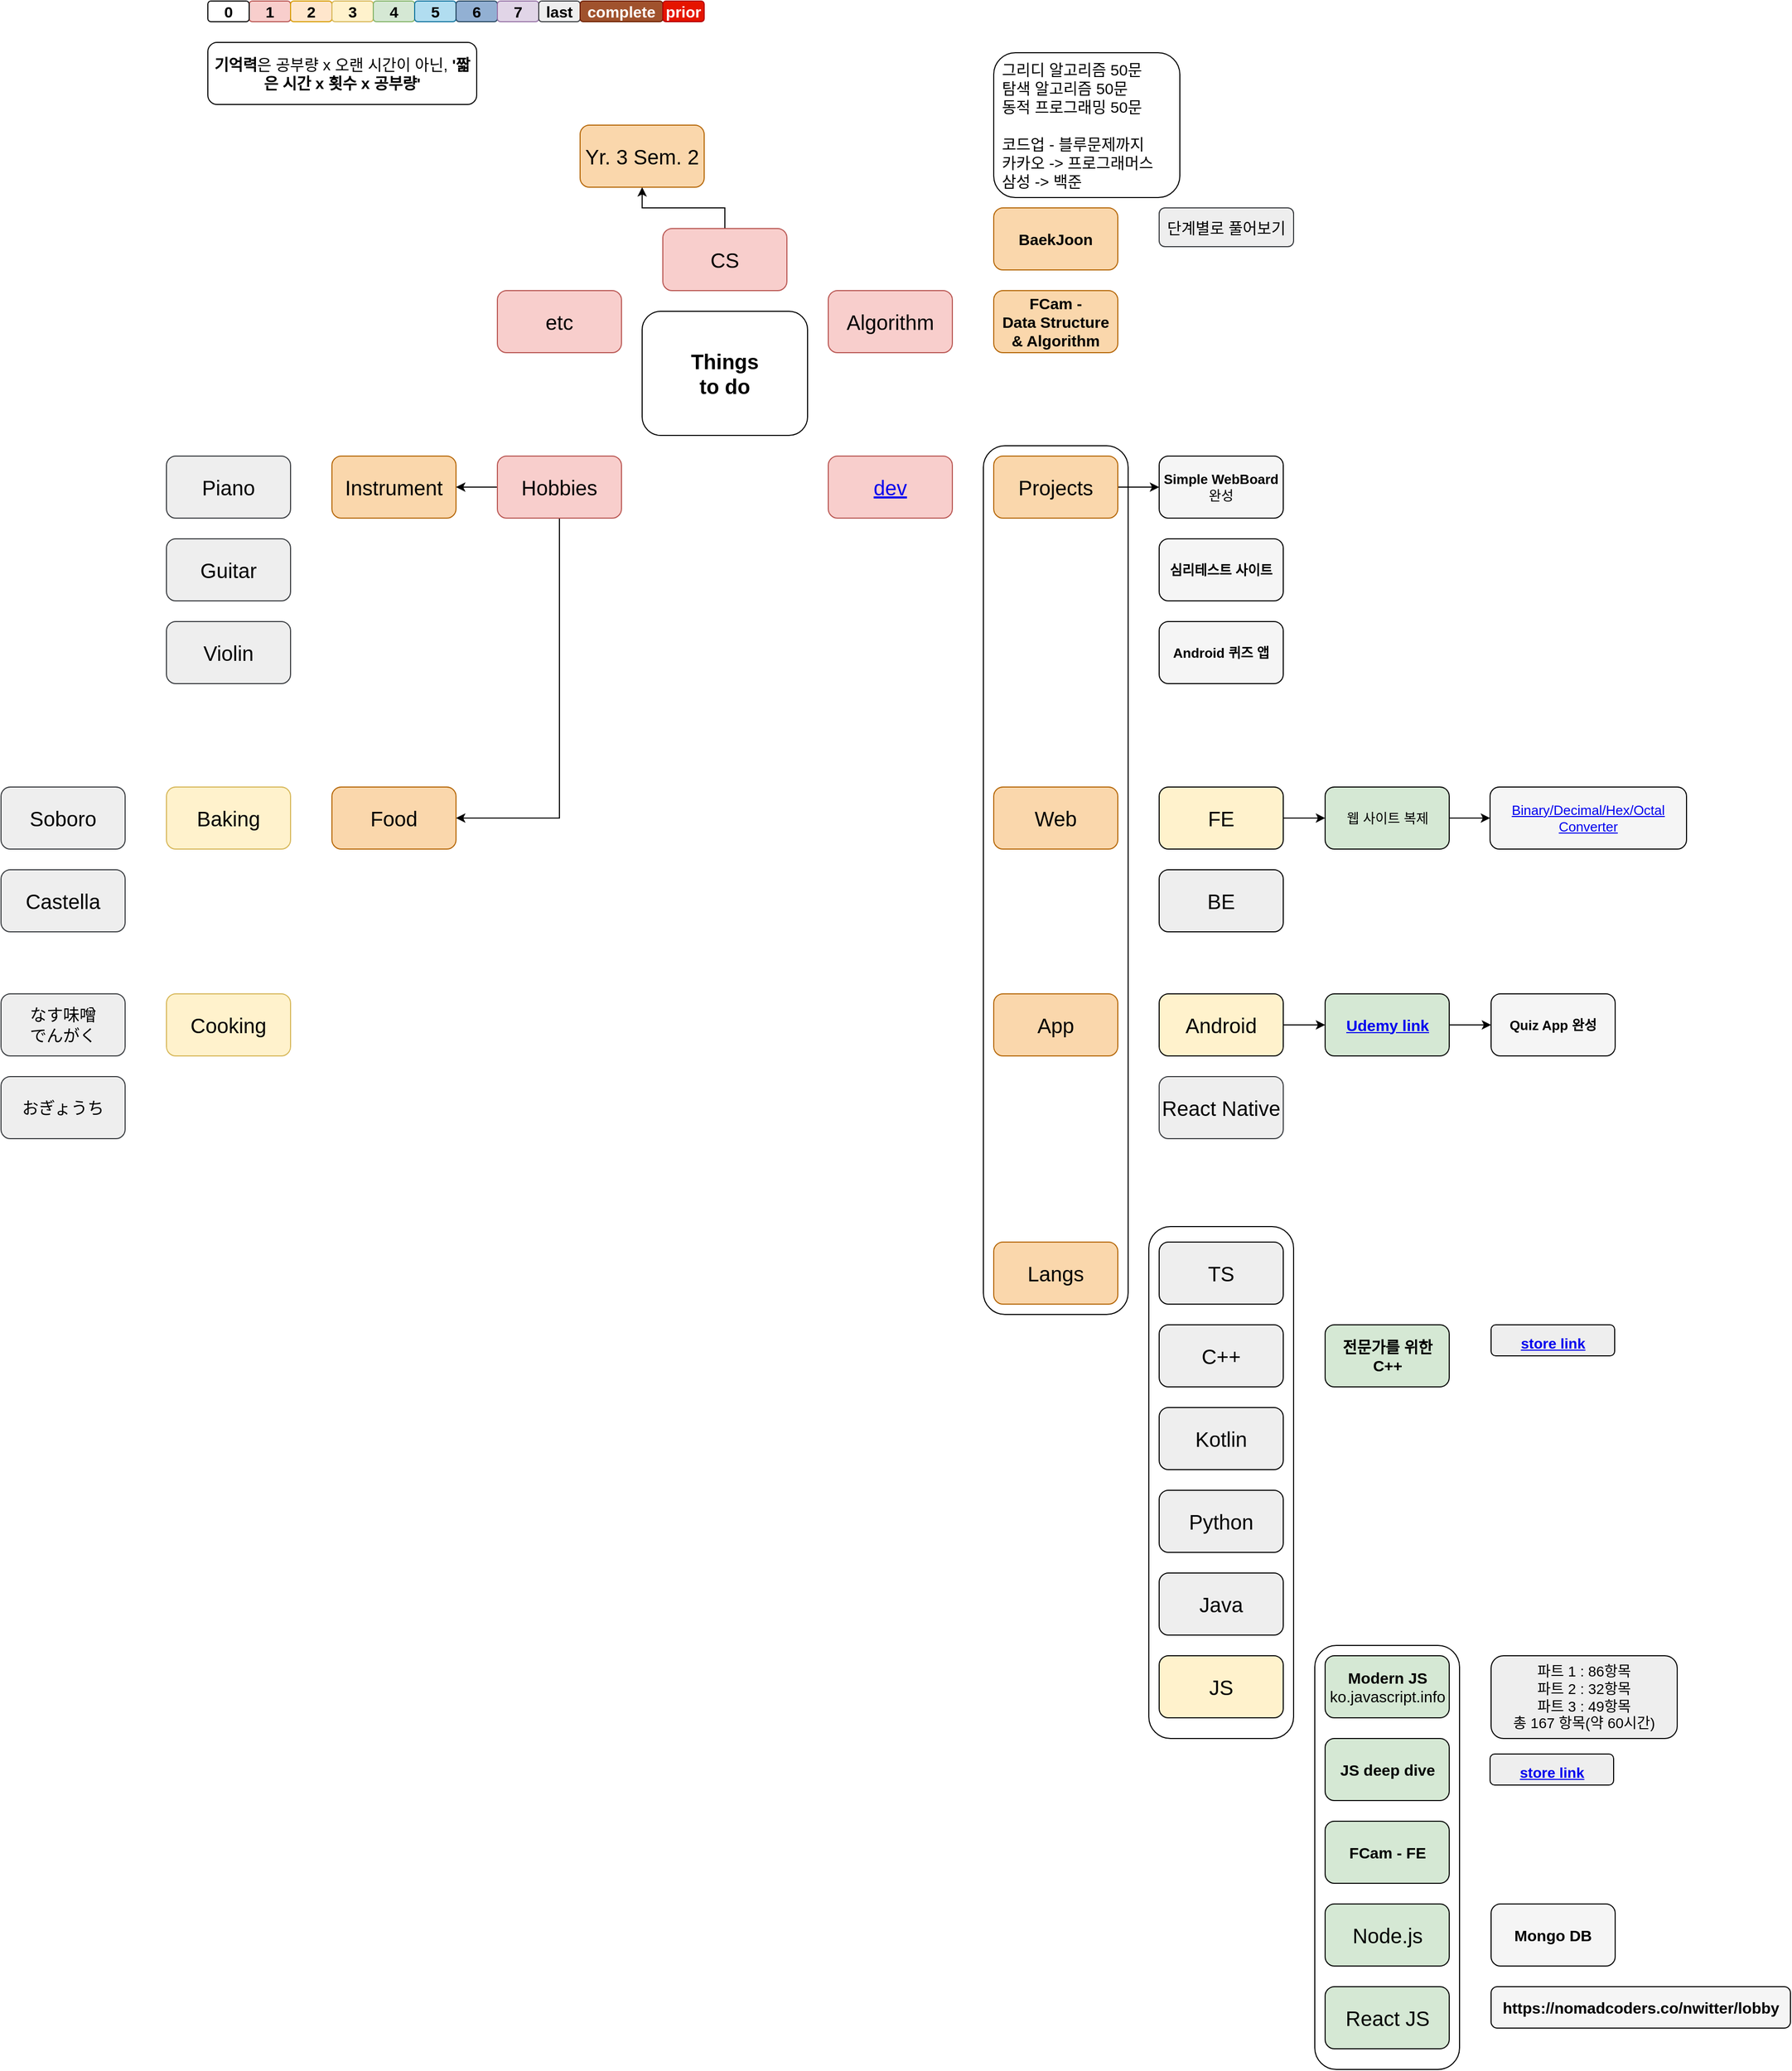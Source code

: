 <mxfile version="15.7.0" type="github" pages="2">
  <diagram id="MbZNeMvuC81wjgAsyoXT" name="Main">
    <mxGraphModel dx="1507" dy="1074" grid="1" gridSize="10" guides="1" tooltips="1" connect="1" arrows="1" fold="1" page="1" pageScale="1" pageWidth="827" pageHeight="1169" math="0" shadow="0">
      <root>
        <mxCell id="0" />
        <mxCell id="1" parent="0" />
        <mxCell id="57A25IKLpYp2WinObei1-115" value="" style="rounded=1;whiteSpace=wrap;html=1;labelBackgroundColor=none;fontSize=14;align=center;fillColor=#FFFFFF70;strokeColor=default;fontColor=default;" parent="1" vertex="1">
          <mxGeometry x="750" y="430" width="140" height="840" as="geometry" />
        </mxCell>
        <mxCell id="57A25IKLpYp2WinObei1-83" value="" style="rounded=1;whiteSpace=wrap;html=1;labelBackgroundColor=none;fontSize=14;align=center;fillColor=#FFFFFF70;strokeColor=default;fontColor=default;" parent="1" vertex="1">
          <mxGeometry x="1070.5" y="1590" width="140" height="410" as="geometry" />
        </mxCell>
        <mxCell id="57A25IKLpYp2WinObei1-81" value="" style="rounded=1;whiteSpace=wrap;html=1;labelBackgroundColor=none;fontSize=14;align=center;fillColor=#FFFFFF70;strokeColor=default;fontColor=default;" parent="1" vertex="1">
          <mxGeometry x="910" y="1185" width="140" height="495" as="geometry" />
        </mxCell>
        <mxCell id="57A25IKLpYp2WinObei1-1" value="&lt;span style=&quot;font-size: 20px&quot;&gt;&lt;b&gt;Things &lt;br&gt;to do&lt;/b&gt;&lt;/span&gt;" style="rounded=1;whiteSpace=wrap;html=1;fillColor=default;strokeColor=default;fontColor=default;" parent="1" vertex="1">
          <mxGeometry x="420" y="300" width="160" height="120" as="geometry" />
        </mxCell>
        <mxCell id="57A25IKLpYp2WinObei1-2" value="Algorithm" style="rounded=1;whiteSpace=wrap;html=1;fontSize=20;fillColor=#f8cecc;strokeColor=#b85450;fontColor=default;" parent="1" vertex="1">
          <mxGeometry x="600" y="280" width="120" height="60" as="geometry" />
        </mxCell>
        <mxCell id="57A25IKLpYp2WinObei1-24" value="" style="edgeStyle=orthogonalEdgeStyle;rounded=0;orthogonalLoop=1;jettySize=auto;html=1;labelBackgroundColor=default;fontSize=20;fontColor=default;strokeColor=default;" parent="1" source="57A25IKLpYp2WinObei1-3" target="57A25IKLpYp2WinObei1-23" edge="1">
          <mxGeometry relative="1" as="geometry" />
        </mxCell>
        <mxCell id="57A25IKLpYp2WinObei1-3" value="CS" style="rounded=1;whiteSpace=wrap;html=1;fontSize=20;fillColor=#f8cecc;strokeColor=#b85450;fontColor=default;" parent="1" vertex="1">
          <mxGeometry x="440" y="220" width="120" height="60" as="geometry" />
        </mxCell>
        <mxCell id="57A25IKLpYp2WinObei1-4" value="&lt;a href=&quot;data:page/id,D0D2coKZfy0opmKFlSgS&quot;&gt;dev&lt;/a&gt;" style="rounded=1;whiteSpace=wrap;html=1;fontSize=20;fillColor=#f8cecc;strokeColor=#b85450;labelBackgroundColor=none;fontColor=default;" parent="1" vertex="1">
          <mxGeometry x="600" y="440" width="120" height="60" as="geometry" />
        </mxCell>
        <mxCell id="57A25IKLpYp2WinObei1-5" value="App" style="rounded=1;whiteSpace=wrap;html=1;fontSize=20;fillColor=#fad7ac;strokeColor=#b46504;labelBackgroundColor=none;fontColor=default;" parent="1" vertex="1">
          <mxGeometry x="760" y="960" width="120" height="60" as="geometry" />
        </mxCell>
        <mxCell id="57A25IKLpYp2WinObei1-6" value="Instrument" style="rounded=1;whiteSpace=wrap;html=1;fontSize=20;fillColor=#fad7ac;strokeColor=#b46504;fontColor=default;" parent="1" vertex="1">
          <mxGeometry x="120" y="440" width="120" height="60" as="geometry" />
        </mxCell>
        <mxCell id="57A25IKLpYp2WinObei1-13" value="" style="edgeStyle=orthogonalEdgeStyle;rounded=0;orthogonalLoop=1;jettySize=auto;html=1;labelBackgroundColor=default;fontSize=20;fontColor=default;strokeColor=default;fillColor=default;" parent="1" source="57A25IKLpYp2WinObei1-7" target="57A25IKLpYp2WinObei1-6" edge="1">
          <mxGeometry relative="1" as="geometry" />
        </mxCell>
        <mxCell id="57A25IKLpYp2WinObei1-59" style="edgeStyle=orthogonalEdgeStyle;rounded=0;orthogonalLoop=1;jettySize=auto;html=1;exitX=0.5;exitY=1;exitDx=0;exitDy=0;entryX=1;entryY=0.5;entryDx=0;entryDy=0;labelBackgroundColor=default;fontSize=15;fontColor=default;strokeColor=default;fillColor=default;" parent="1" source="57A25IKLpYp2WinObei1-7" target="57A25IKLpYp2WinObei1-55" edge="1">
          <mxGeometry relative="1" as="geometry" />
        </mxCell>
        <mxCell id="57A25IKLpYp2WinObei1-7" value="Hobbies" style="rounded=1;whiteSpace=wrap;html=1;fontSize=20;fillColor=#f8cecc;strokeColor=#b85450;fontColor=default;" parent="1" vertex="1">
          <mxGeometry x="280" y="440" width="120" height="60" as="geometry" />
        </mxCell>
        <mxCell id="57A25IKLpYp2WinObei1-8" value="Web" style="rounded=1;whiteSpace=wrap;html=1;fontSize=20;fillColor=#fad7ac;strokeColor=#b46504;labelBackgroundColor=none;fontColor=default;" parent="1" vertex="1">
          <mxGeometry x="760" y="760" width="120" height="60" as="geometry" />
        </mxCell>
        <mxCell id="57A25IKLpYp2WinObei1-14" value="Piano" style="rounded=1;whiteSpace=wrap;html=1;fontSize=20;fillColor=#eeeeee;strokeColor=#36393d;fontColor=default;" parent="1" vertex="1">
          <mxGeometry x="-40" y="440" width="120" height="60" as="geometry" />
        </mxCell>
        <mxCell id="57A25IKLpYp2WinObei1-15" value="etc" style="rounded=1;whiteSpace=wrap;html=1;fontSize=20;fillColor=#f8cecc;strokeColor=#b85450;fontColor=default;" parent="1" vertex="1">
          <mxGeometry x="280" y="280" width="120" height="60" as="geometry" />
        </mxCell>
        <mxCell id="57A25IKLpYp2WinObei1-16" value="Guitar" style="rounded=1;whiteSpace=wrap;html=1;fontSize=20;fillColor=#eeeeee;strokeColor=#36393d;fontColor=default;" parent="1" vertex="1">
          <mxGeometry x="-40" y="520" width="120" height="60" as="geometry" />
        </mxCell>
        <mxCell id="57A25IKLpYp2WinObei1-17" value="Violin" style="rounded=1;whiteSpace=wrap;html=1;fontSize=20;fillColor=#eeeeee;strokeColor=#36393d;fontColor=default;" parent="1" vertex="1">
          <mxGeometry x="-40" y="600" width="120" height="60" as="geometry" />
        </mxCell>
        <mxCell id="57A25IKLpYp2WinObei1-23" value="Yr. 3 Sem. 2" style="rounded=1;whiteSpace=wrap;html=1;fontSize=20;fillColor=#fad7ac;strokeColor=#b46504;fontColor=default;" parent="1" vertex="1">
          <mxGeometry x="360" y="120" width="120" height="60" as="geometry" />
        </mxCell>
        <mxCell id="57A25IKLpYp2WinObei1-31" value="JS" style="rounded=1;whiteSpace=wrap;html=1;fontSize=20;fillColor=#fff2cc;strokeColor=default;fontColor=default;labelBackgroundColor=none;" parent="1" vertex="1">
          <mxGeometry x="920" y="1600" width="120" height="60" as="geometry" />
        </mxCell>
        <mxCell id="57A25IKLpYp2WinObei1-32" value="Python" style="rounded=1;whiteSpace=wrap;html=1;fontSize=20;fillColor=#eeeeee;strokeColor=default;fontColor=default;labelBackgroundColor=none;" parent="1" vertex="1">
          <mxGeometry x="920" y="1440" width="120" height="60" as="geometry" />
        </mxCell>
        <mxCell id="57A25IKLpYp2WinObei1-33" value="Kotlin" style="rounded=1;whiteSpace=wrap;html=1;fontSize=20;fillColor=#eeeeee;strokeColor=default;fontColor=default;labelBackgroundColor=none;" parent="1" vertex="1">
          <mxGeometry x="920" y="1360" width="120" height="60" as="geometry" />
        </mxCell>
        <mxCell id="57A25IKLpYp2WinObei1-34" value="TS" style="rounded=1;whiteSpace=wrap;html=1;fontSize=20;fillColor=#eeeeee;strokeColor=default;fontColor=default;labelBackgroundColor=none;" parent="1" vertex="1">
          <mxGeometry x="920" y="1200" width="120" height="60" as="geometry" />
        </mxCell>
        <mxCell id="57A25IKLpYp2WinObei1-35" value="Java" style="rounded=1;whiteSpace=wrap;html=1;fontSize=20;fillColor=#eeeeee;strokeColor=default;fontColor=default;labelBackgroundColor=none;" parent="1" vertex="1">
          <mxGeometry x="920" y="1520" width="120" height="60" as="geometry" />
        </mxCell>
        <mxCell id="57A25IKLpYp2WinObei1-36" value="C++" style="rounded=1;whiteSpace=wrap;html=1;fontSize=20;fillColor=#eeeeee;strokeColor=default;fontColor=default;labelBackgroundColor=none;" parent="1" vertex="1">
          <mxGeometry x="920" y="1280" width="120" height="60" as="geometry" />
        </mxCell>
        <mxCell id="57A25IKLpYp2WinObei1-42" value="Langs" style="rounded=1;whiteSpace=wrap;html=1;fontSize=20;fillColor=#fad7ac;strokeColor=#b46504;labelBackgroundColor=none;fontColor=default;" parent="1" vertex="1">
          <mxGeometry x="760" y="1200" width="120" height="60" as="geometry" />
        </mxCell>
        <mxCell id="57A25IKLpYp2WinObei1-44" value="1" style="rounded=1;whiteSpace=wrap;html=1;fontSize=15;strokeColor=#b85450;fillColor=#f8cecc;fontColor=default;fontStyle=1" parent="1" vertex="1">
          <mxGeometry x="40" width="40" height="20" as="geometry" />
        </mxCell>
        <mxCell id="57A25IKLpYp2WinObei1-45" value="2" style="rounded=1;whiteSpace=wrap;html=1;fontSize=15;strokeColor=#d79b00;fillColor=#ffe6cc;fontColor=default;fontStyle=1" parent="1" vertex="1">
          <mxGeometry x="80" width="40" height="20" as="geometry" />
        </mxCell>
        <mxCell id="57A25IKLpYp2WinObei1-46" value="3" style="rounded=1;whiteSpace=wrap;html=1;fontSize=15;strokeColor=#d6b656;fillColor=#fff2cc;fontColor=default;fontStyle=1" parent="1" vertex="1">
          <mxGeometry x="120" width="40" height="20" as="geometry" />
        </mxCell>
        <mxCell id="57A25IKLpYp2WinObei1-47" value="4" style="rounded=1;whiteSpace=wrap;html=1;fontSize=15;strokeColor=#82b366;fillColor=#d5e8d4;fontColor=default;fontStyle=1" parent="1" vertex="1">
          <mxGeometry x="160" width="40" height="20" as="geometry" />
        </mxCell>
        <mxCell id="57A25IKLpYp2WinObei1-48" value="5" style="rounded=1;whiteSpace=wrap;html=1;fontSize=15;strokeColor=#10739e;fillColor=#b1ddf0;fontColor=default;fontStyle=1" parent="1" vertex="1">
          <mxGeometry x="200" width="40" height="20" as="geometry" />
        </mxCell>
        <mxCell id="57A25IKLpYp2WinObei1-49" value="6" style="rounded=1;whiteSpace=wrap;html=1;fontSize=15;strokeColor=#23445d;fillColor=#92B0D3;fontColor=default;fontStyle=1" parent="1" vertex="1">
          <mxGeometry x="240" width="40" height="20" as="geometry" />
        </mxCell>
        <mxCell id="57A25IKLpYp2WinObei1-50" value="7" style="rounded=1;whiteSpace=wrap;html=1;fontSize=15;strokeColor=#9673a6;fillColor=#e1d5e7;fontColor=default;fontStyle=1" parent="1" vertex="1">
          <mxGeometry x="280" width="40" height="20" as="geometry" />
        </mxCell>
        <mxCell id="57A25IKLpYp2WinObei1-51" value="0" style="rounded=1;whiteSpace=wrap;html=1;fontSize=15;fontStyle=1;fillColor=default;strokeColor=default;fontColor=default;" parent="1" vertex="1">
          <mxGeometry width="40" height="20" as="geometry" />
        </mxCell>
        <mxCell id="57A25IKLpYp2WinObei1-52" value="last" style="rounded=1;whiteSpace=wrap;html=1;fontSize=15;fontStyle=1;fillColor=#eeeeee;strokeColor=#36393d;fontColor=default;" parent="1" vertex="1">
          <mxGeometry x="320" width="40" height="20" as="geometry" />
        </mxCell>
        <mxCell id="57A25IKLpYp2WinObei1-53" value="&lt;b&gt;기억력&lt;/b&gt;은 공부량 x 오랜 시간이 아닌,&lt;b&gt; &#39;짧은 시간 x 횟수 x 공부량&#39;&lt;/b&gt;" style="rounded=1;whiteSpace=wrap;html=1;fontSize=15;fontColor=default;strokeColor=default;fillColor=default;" parent="1" vertex="1">
          <mxGeometry y="40" width="260" height="60" as="geometry" />
        </mxCell>
        <mxCell id="57A25IKLpYp2WinObei1-54" value="그리디 알고리즘 50문&lt;br&gt;탐색 알고리즘 50문&lt;br&gt;동적 프로그래밍 50문&lt;br&gt;&lt;br&gt;코드업 - 블루문제까지 &lt;br&gt;카카오 -&amp;gt; 프로그래머스&lt;br&gt;삼성 -&amp;gt; 백준&amp;nbsp;" style="rounded=1;whiteSpace=wrap;html=1;fontSize=15;fontColor=default;strokeColor=default;fillColor=default;align=left;spacing=8;" parent="1" vertex="1">
          <mxGeometry x="760" y="50" width="180" height="140" as="geometry" />
        </mxCell>
        <mxCell id="57A25IKLpYp2WinObei1-55" value="Food" style="rounded=1;whiteSpace=wrap;html=1;fontSize=20;fillColor=#fad7ac;strokeColor=#b46504;fontColor=default;" parent="1" vertex="1">
          <mxGeometry x="120" y="760" width="120" height="60" as="geometry" />
        </mxCell>
        <mxCell id="57A25IKLpYp2WinObei1-57" value="Baking" style="rounded=1;whiteSpace=wrap;html=1;fontSize=20;fillColor=#fff2cc;strokeColor=#d6b656;fontColor=default;" parent="1" vertex="1">
          <mxGeometry x="-40" y="760" width="120" height="60" as="geometry" />
        </mxCell>
        <mxCell id="57A25IKLpYp2WinObei1-58" value="Cooking" style="rounded=1;whiteSpace=wrap;html=1;fontSize=20;fillColor=#fff2cc;strokeColor=#d6b656;fontColor=default;" parent="1" vertex="1">
          <mxGeometry x="-40" y="960" width="120" height="60" as="geometry" />
        </mxCell>
        <mxCell id="57A25IKLpYp2WinObei1-60" value="Soboro" style="rounded=1;whiteSpace=wrap;html=1;fontSize=20;fillColor=#eeeeee;strokeColor=#36393d;fontColor=default;" parent="1" vertex="1">
          <mxGeometry x="-200" y="760" width="120" height="60" as="geometry" />
        </mxCell>
        <mxCell id="57A25IKLpYp2WinObei1-61" value="Castella" style="rounded=1;whiteSpace=wrap;html=1;fontSize=20;fillColor=#eeeeee;strokeColor=#36393d;fontColor=default;" parent="1" vertex="1">
          <mxGeometry x="-200" y="840" width="120" height="60" as="geometry" />
        </mxCell>
        <mxCell id="57A25IKLpYp2WinObei1-62" value="なす味噌&lt;br&gt;でんがく" style="rounded=1;whiteSpace=wrap;html=1;fontSize=16;fillColor=#eeeeee;strokeColor=#36393d;fontColor=default;" parent="1" vertex="1">
          <mxGeometry x="-200" y="960" width="120" height="60" as="geometry" />
        </mxCell>
        <mxCell id="57A25IKLpYp2WinObei1-63" value="おぎょうち" style="rounded=1;whiteSpace=wrap;html=1;fontSize=16;fillColor=#eeeeee;strokeColor=#36393d;fontColor=default;" parent="1" vertex="1">
          <mxGeometry x="-200" y="1040" width="120" height="60" as="geometry" />
        </mxCell>
        <mxCell id="57A25IKLpYp2WinObei1-64" value="complete" style="rounded=1;whiteSpace=wrap;html=1;fontSize=15;fontStyle=1;fillColor=#a0522d;strokeColor=#6D1F00;fontColor=#ffffff;" parent="1" vertex="1">
          <mxGeometry x="360" width="80" height="20" as="geometry" />
        </mxCell>
        <mxCell id="57A25IKLpYp2WinObei1-66" value="&lt;b&gt;Modern JS&lt;/b&gt;&lt;br style=&quot;font-size: 15px&quot;&gt;ko.javascript.info" style="rounded=1;whiteSpace=wrap;html=1;fontSize=15;strokeColor=default;fillColor=#d5e8d4;align=center;fontColor=default;labelBackgroundColor=none;" parent="1" vertex="1">
          <mxGeometry x="1080.5" y="1600" width="120" height="60" as="geometry" />
        </mxCell>
        <mxCell id="57A25IKLpYp2WinObei1-67" value="파트 1 : 86항목 &lt;br&gt;파트 2 : 32항목 &lt;br&gt;파트 3 : 49항목 &lt;br&gt;총 167 항목(약 60시간)" style="rounded=1;whiteSpace=wrap;html=1;fontSize=14;fillColor=#eeeeee;strokeColor=default;fontColor=default;labelBackgroundColor=none;" parent="1" vertex="1">
          <mxGeometry x="1241" y="1600" width="180" height="80" as="geometry" />
        </mxCell>
        <mxCell id="57A25IKLpYp2WinObei1-68" value="&lt;b&gt;JS deep dive&lt;/b&gt;" style="rounded=1;whiteSpace=wrap;html=1;fontSize=15;strokeColor=default;fillColor=#d5e8d4;align=center;fontColor=default;labelBackgroundColor=none;" parent="1" vertex="1">
          <mxGeometry x="1080.5" y="1680" width="120" height="60" as="geometry" />
        </mxCell>
        <mxCell id="57A25IKLpYp2WinObei1-70" value="&lt;div style=&quot;text-align: left&quot;&gt;&lt;span style=&quot;font-size: 14px&quot;&gt;&lt;a href=&quot;http://www.yes24.com/Product/Goods/92742567&quot;&gt;&lt;b&gt;&lt;u&gt;store link&lt;/u&gt;&lt;/b&gt;&lt;/a&gt;&lt;/span&gt;&lt;/div&gt;" style="rounded=1;whiteSpace=wrap;html=1;fontSize=20;fillColor=#eeeeee;strokeColor=default;fontColor=default;fontStyle=0;labelBackgroundColor=none;" parent="1" vertex="1">
          <mxGeometry x="1240" y="1695" width="119.5" height="30" as="geometry" />
        </mxCell>
        <mxCell id="57A25IKLpYp2WinObei1-73" value="&lt;b&gt;FCam - FE&lt;/b&gt;" style="rounded=1;whiteSpace=wrap;html=1;fontSize=15;strokeColor=default;fillColor=#d5e8d4;align=center;fontColor=default;labelBackgroundColor=none;" parent="1" vertex="1">
          <mxGeometry x="1080.5" y="1760" width="120" height="60" as="geometry" />
        </mxCell>
        <mxCell id="57A25IKLpYp2WinObei1-99" value="" style="edgeStyle=orthogonalEdgeStyle;rounded=0;orthogonalLoop=1;jettySize=auto;html=1;labelBackgroundColor=none;fontSize=20;fontColor=default;strokeColor=default;fillColor=default;" parent="1" source="57A25IKLpYp2WinObei1-75" target="57A25IKLpYp2WinObei1-98" edge="1">
          <mxGeometry relative="1" as="geometry" />
        </mxCell>
        <mxCell id="57A25IKLpYp2WinObei1-75" value="Android" style="rounded=1;whiteSpace=wrap;html=1;fontSize=20;fillColor=#fff2cc;strokeColor=default;fontColor=default;labelBackgroundColor=none;" parent="1" vertex="1">
          <mxGeometry x="920" y="960" width="120" height="60" as="geometry" />
        </mxCell>
        <mxCell id="57A25IKLpYp2WinObei1-91" value="" style="edgeStyle=orthogonalEdgeStyle;rounded=0;orthogonalLoop=1;jettySize=auto;html=1;labelBackgroundColor=none;fontSize=20;fontColor=default;strokeColor=default;fillColor=default;" parent="1" source="57A25IKLpYp2WinObei1-77" target="57A25IKLpYp2WinObei1-90" edge="1">
          <mxGeometry relative="1" as="geometry" />
        </mxCell>
        <mxCell id="57A25IKLpYp2WinObei1-77" value="FE" style="rounded=1;whiteSpace=wrap;html=1;fontSize=20;fillColor=#fff2cc;strokeColor=default;fontColor=default;labelBackgroundColor=none;" parent="1" vertex="1">
          <mxGeometry x="920" y="760" width="120" height="60" as="geometry" />
        </mxCell>
        <mxCell id="57A25IKLpYp2WinObei1-78" value="BE" style="rounded=1;whiteSpace=wrap;html=1;fontSize=20;fillColor=#eeeeee;strokeColor=default;fontColor=default;labelBackgroundColor=none;" parent="1" vertex="1">
          <mxGeometry x="920" y="840" width="120" height="60" as="geometry" />
        </mxCell>
        <mxCell id="57A25IKLpYp2WinObei1-79" value="&lt;span&gt;FCam -&lt;br&gt;Data Structure &amp;amp; Algorithm&lt;/span&gt;" style="rounded=1;whiteSpace=wrap;html=1;fontSize=15;strokeColor=#b46504;fillColor=#fad7ac;align=center;fontStyle=1;fontColor=default;" parent="1" vertex="1">
          <mxGeometry x="760" y="280" width="120" height="60" as="geometry" />
        </mxCell>
        <mxCell id="57A25IKLpYp2WinObei1-84" value="BaekJoon" style="rounded=1;whiteSpace=wrap;html=1;fontSize=15;strokeColor=#b46504;fillColor=#fad7ac;align=center;fontStyle=1;fontColor=default;" parent="1" vertex="1">
          <mxGeometry x="760" y="200" width="120" height="60" as="geometry" />
        </mxCell>
        <mxCell id="57A25IKLpYp2WinObei1-85" value="&lt;b style=&quot;font-size: 13px;&quot;&gt;Simple WebBoard &lt;/b&gt;완성" style="rounded=1;whiteSpace=wrap;html=1;labelBackgroundColor=none;fontSize=13;fontColor=default;strokeColor=default;fillColor=#f5f5f5;align=center;" parent="1" vertex="1">
          <mxGeometry x="920" y="440" width="120" height="60" as="geometry" />
        </mxCell>
        <mxCell id="57A25IKLpYp2WinObei1-87" value="&lt;span style=&quot;font-size: 20px;&quot;&gt;Node.js&lt;/span&gt;" style="rounded=1;whiteSpace=wrap;html=1;labelBackgroundColor=none;fontSize=20;strokeColor=default;fillColor=#d5e8d4;align=center;fontColor=default;" parent="1" vertex="1">
          <mxGeometry x="1080.5" y="1840" width="120" height="60" as="geometry" />
        </mxCell>
        <mxCell id="57A25IKLpYp2WinObei1-117" value="" style="edgeStyle=orthogonalEdgeStyle;rounded=0;orthogonalLoop=1;jettySize=auto;html=1;labelBackgroundColor=none;fontSize=15;fontColor=default;strokeColor=default;fillColor=default;" parent="1" source="57A25IKLpYp2WinObei1-90" target="57A25IKLpYp2WinObei1-92" edge="1">
          <mxGeometry relative="1" as="geometry" />
        </mxCell>
        <mxCell id="57A25IKLpYp2WinObei1-90" value="웹 사이트 복제" style="rounded=1;whiteSpace=wrap;html=1;labelBackgroundColor=none;fontSize=13;strokeColor=default;fillColor=#d5e8d4;align=center;fontColor=default;" parent="1" vertex="1">
          <mxGeometry x="1080.5" y="760" width="120" height="60" as="geometry" />
        </mxCell>
        <mxCell id="57A25IKLpYp2WinObei1-92" value="&lt;a href=&quot;https://www.rapidtables.com/convert/number/hex-dec-bin-converter.html&quot;&gt;Binary/Decimal/Hex/Octal Converter&lt;/a&gt;" style="rounded=1;whiteSpace=wrap;html=1;labelBackgroundColor=none;fontSize=13;fontColor=default;strokeColor=default;fillColor=#f5f5f5;align=center;" parent="1" vertex="1">
          <mxGeometry x="1240" y="760" width="190" height="60" as="geometry" />
        </mxCell>
        <mxCell id="57A25IKLpYp2WinObei1-97" value="&lt;b&gt;Mongo DB&lt;/b&gt;" style="rounded=1;whiteSpace=wrap;html=1;fontSize=15;strokeColor=default;fillColor=#f5f5f5;align=center;fontColor=default;labelBackgroundColor=none;" parent="1" vertex="1">
          <mxGeometry x="1241" y="1840" width="120" height="60" as="geometry" />
        </mxCell>
        <mxCell id="57A25IKLpYp2WinObei1-112" value="" style="edgeStyle=orthogonalEdgeStyle;rounded=0;orthogonalLoop=1;jettySize=auto;html=1;labelBackgroundColor=none;fontSize=15;fontColor=default;strokeColor=default;fillColor=default;" parent="1" source="57A25IKLpYp2WinObei1-98" target="57A25IKLpYp2WinObei1-109" edge="1">
          <mxGeometry relative="1" as="geometry" />
        </mxCell>
        <mxCell id="57A25IKLpYp2WinObei1-98" value="&lt;a href=&quot;https://www.udemy.com/course/android-kotlin-developer/learn/lecture/17999093?start=1140#overview&quot;&gt;Udemy link&lt;/a&gt;" style="rounded=1;whiteSpace=wrap;html=1;fontSize=15;strokeColor=default;fillColor=#d5e8d4;align=center;fontStyle=1;fontColor=default;labelBackgroundColor=none;" parent="1" vertex="1">
          <mxGeometry x="1080.5" y="960" width="120" height="60" as="geometry" />
        </mxCell>
        <mxCell id="57A25IKLpYp2WinObei1-100" value="React JS" style="rounded=1;whiteSpace=wrap;html=1;labelBackgroundColor=none;fontSize=20;strokeColor=default;fillColor=#d5e8d4;align=center;fontColor=default;" parent="1" vertex="1">
          <mxGeometry x="1080.5" y="1920" width="120" height="60" as="geometry" />
        </mxCell>
        <mxCell id="57A25IKLpYp2WinObei1-101" value="&lt;b&gt;https://nomadcoders.co/nwitter/lobby&lt;/b&gt;" style="rounded=1;whiteSpace=wrap;html=1;fontSize=15;strokeColor=default;fillColor=#f5f5f5;align=center;fontColor=default;labelBackgroundColor=none;" parent="1" vertex="1">
          <mxGeometry x="1241" y="1920" width="289.5" height="40" as="geometry" />
        </mxCell>
        <mxCell id="57A25IKLpYp2WinObei1-102" value="React Native" style="rounded=1;whiteSpace=wrap;html=1;fontSize=20;fillColor=#eeeeee;strokeColor=#36393d;labelBackgroundColor=none;fontColor=default;" parent="1" vertex="1">
          <mxGeometry x="920" y="1040" width="120" height="60" as="geometry" />
        </mxCell>
        <mxCell id="57A25IKLpYp2WinObei1-107" value="prior" style="rounded=1;whiteSpace=wrap;html=1;fontSize=15;fontStyle=1;fillColor=#e51400;strokeColor=#B20000;fontColor=#ffffff;" parent="1" vertex="1">
          <mxGeometry x="440" width="40" height="20" as="geometry" />
        </mxCell>
        <mxCell id="57A25IKLpYp2WinObei1-109" value="&lt;b&gt;Quiz App 완성&lt;/b&gt;" style="rounded=1;whiteSpace=wrap;html=1;labelBackgroundColor=none;fontSize=13;fontColor=default;strokeColor=default;fillColor=#f5f5f5;align=center;" parent="1" vertex="1">
          <mxGeometry x="1241" y="960" width="120" height="60" as="geometry" />
        </mxCell>
        <mxCell id="57A25IKLpYp2WinObei1-113" value="" style="edgeStyle=orthogonalEdgeStyle;rounded=0;orthogonalLoop=1;jettySize=auto;html=1;labelBackgroundColor=none;fontSize=15;fontColor=default;strokeColor=default;fillColor=default;" parent="1" source="57A25IKLpYp2WinObei1-110" target="57A25IKLpYp2WinObei1-85" edge="1">
          <mxGeometry relative="1" as="geometry" />
        </mxCell>
        <mxCell id="57A25IKLpYp2WinObei1-110" value="Projects" style="rounded=1;whiteSpace=wrap;html=1;fontSize=20;fillColor=#fad7ac;strokeColor=#b46504;labelBackgroundColor=none;fontColor=default;" parent="1" vertex="1">
          <mxGeometry x="760" y="440" width="120" height="60" as="geometry" />
        </mxCell>
        <mxCell id="57A25IKLpYp2WinObei1-114" value="단계별로 풀어보기" style="rounded=1;whiteSpace=wrap;html=1;fontSize=15;fillColor=#eeeeee;strokeColor=#36393d;fontColor=default;" parent="1" vertex="1">
          <mxGeometry x="920" y="200" width="130" height="37.5" as="geometry" />
        </mxCell>
        <mxCell id="r5CMFW4C7c-ssNlT5LvL-1" value="&lt;b&gt;심리테스트 사이트&lt;/b&gt;" style="rounded=1;whiteSpace=wrap;html=1;labelBackgroundColor=none;fontSize=13;fontColor=default;strokeColor=default;fillColor=#f5f5f5;align=center;" parent="1" vertex="1">
          <mxGeometry x="920" y="520" width="120" height="60" as="geometry" />
        </mxCell>
        <mxCell id="r5CMFW4C7c-ssNlT5LvL-2" value="&lt;b&gt;Android 퀴즈 앱&lt;/b&gt;" style="rounded=1;whiteSpace=wrap;html=1;labelBackgroundColor=none;fontSize=13;fontColor=default;strokeColor=default;fillColor=#f5f5f5;align=center;" parent="1" vertex="1">
          <mxGeometry x="920" y="600" width="120" height="60" as="geometry" />
        </mxCell>
        <mxCell id="89NDRuR-mk9whQIu-UE2-3" value="&lt;b&gt;전문가를 위한 C++&lt;/b&gt;" style="rounded=1;whiteSpace=wrap;html=1;fontSize=15;strokeColor=default;fillColor=#d5e8d4;align=center;fontColor=default;labelBackgroundColor=none;" vertex="1" parent="1">
          <mxGeometry x="1080.5" y="1280" width="120" height="60" as="geometry" />
        </mxCell>
        <mxCell id="89NDRuR-mk9whQIu-UE2-4" value="&lt;div style=&quot;text-align: left&quot;&gt;&lt;span style=&quot;font-size: 14px&quot;&gt;&lt;b&gt;&lt;u&gt;&lt;a href=&quot;http://www.yes24.com/Product/Goods/77669043&quot;&gt;store link&lt;/a&gt;&lt;/u&gt;&lt;/b&gt;&lt;/span&gt;&lt;/div&gt;" style="rounded=1;whiteSpace=wrap;html=1;fontSize=20;fillColor=#eeeeee;strokeColor=default;fontColor=default;fontStyle=0;labelBackgroundColor=none;" vertex="1" parent="1">
          <mxGeometry x="1241" y="1280" width="119.5" height="30" as="geometry" />
        </mxCell>
      </root>
    </mxGraphModel>
  </diagram>
  <diagram id="D0D2coKZfy0opmKFlSgS" name="dev">
    <mxGraphModel dx="2286" dy="501" grid="1" gridSize="10" guides="1" tooltips="1" connect="1" arrows="1" fold="1" page="0" pageScale="1" pageWidth="827" pageHeight="1169" math="0" shadow="0">
      <root>
        <mxCell id="QXVWfo9MccgeugbwPkoJ-0" />
        <mxCell id="QXVWfo9MccgeugbwPkoJ-1" parent="QXVWfo9MccgeugbwPkoJ-0" />
        <mxCell id="QXVWfo9MccgeugbwPkoJ-2" value="dev" style="shape=note;whiteSpace=wrap;html=1;backgroundOutline=1;fontColor=#000000;darkOpacity=0.05;fillColor=#FFF9B2;strokeColor=none;fillStyle=solid;direction=west;gradientDirection=north;gradientColor=#FFF2A1;shadow=1;size=20;pointerEvents=1;sketch=1;hachureGap=4;fontFamily=Architects Daughter;fontSource=https%3A%2F%2Ffonts.googleapis.com%2Fcss%3Ffamily%3DArchitects%2BDaughter;fontSize=15;" vertex="1" parent="QXVWfo9MccgeugbwPkoJ-1">
          <mxGeometry x="-10" y="690" width="140" height="160" as="geometry" />
        </mxCell>
      </root>
    </mxGraphModel>
  </diagram>
</mxfile>
